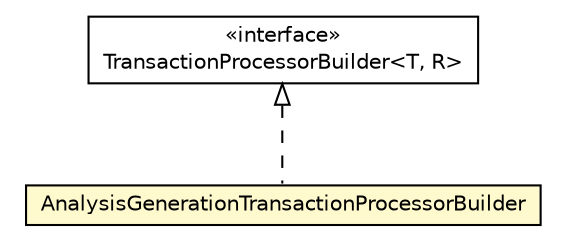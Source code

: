 #!/usr/local/bin/dot
#
# Class diagram 
# Generated by UMLGraph version 5.1 (http://www.umlgraph.org/)
#

digraph G {
	edge [fontname="Helvetica",fontsize=10,labelfontname="Helvetica",labelfontsize=10];
	node [fontname="Helvetica",fontsize=10,shape=plaintext];
	nodesep=0.25;
	ranksep=0.5;
	// org.androidtransfuse.processor.TransactionProcessorBuilder<T, R>
	c97046 [label=<<table title="org.androidtransfuse.processor.TransactionProcessorBuilder" border="0" cellborder="1" cellspacing="0" cellpadding="2" port="p" href="./TransactionProcessorBuilder.html">
		<tr><td><table border="0" cellspacing="0" cellpadding="1">
<tr><td align="center" balign="center"> &#171;interface&#187; </td></tr>
<tr><td align="center" balign="center"> TransactionProcessorBuilder&lt;T, R&gt; </td></tr>
		</table></td></tr>
		</table>>, fontname="Helvetica", fontcolor="black", fontsize=10.0];
	// org.androidtransfuse.processor.AnalysisGenerationTransactionProcessorBuilder
	c97064 [label=<<table title="org.androidtransfuse.processor.AnalysisGenerationTransactionProcessorBuilder" border="0" cellborder="1" cellspacing="0" cellpadding="2" port="p" bgcolor="lemonChiffon" href="./AnalysisGenerationTransactionProcessorBuilder.html">
		<tr><td><table border="0" cellspacing="0" cellpadding="1">
<tr><td align="center" balign="center"> AnalysisGenerationTransactionProcessorBuilder </td></tr>
		</table></td></tr>
		</table>>, fontname="Helvetica", fontcolor="black", fontsize=10.0];
	//org.androidtransfuse.processor.AnalysisGenerationTransactionProcessorBuilder implements org.androidtransfuse.processor.TransactionProcessorBuilder<T, R>
	c97046:p -> c97064:p [dir=back,arrowtail=empty,style=dashed];
}

